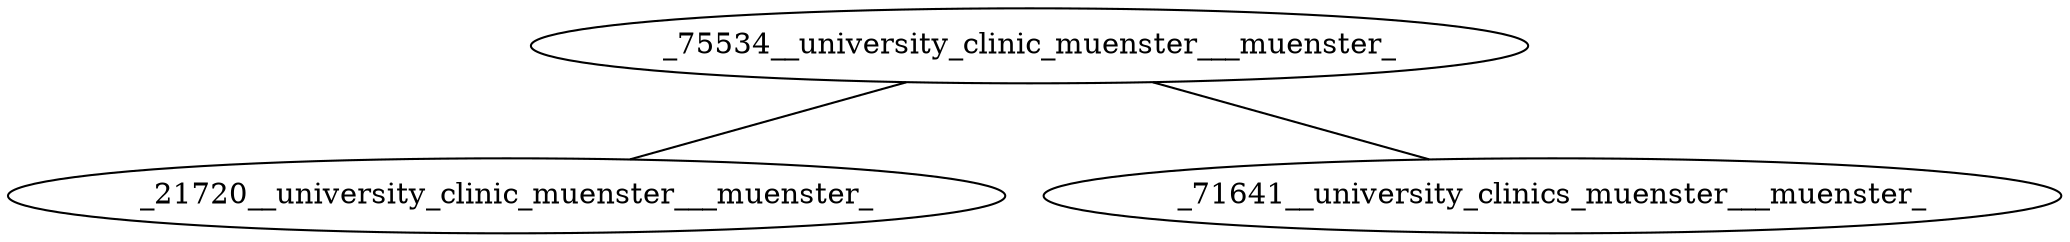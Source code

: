 graph {
_75534__university_clinic_muenster___muenster_ -- _21720__university_clinic_muenster___muenster_
_75534__university_clinic_muenster___muenster_ -- _71641__university_clinics_muenster___muenster_
}